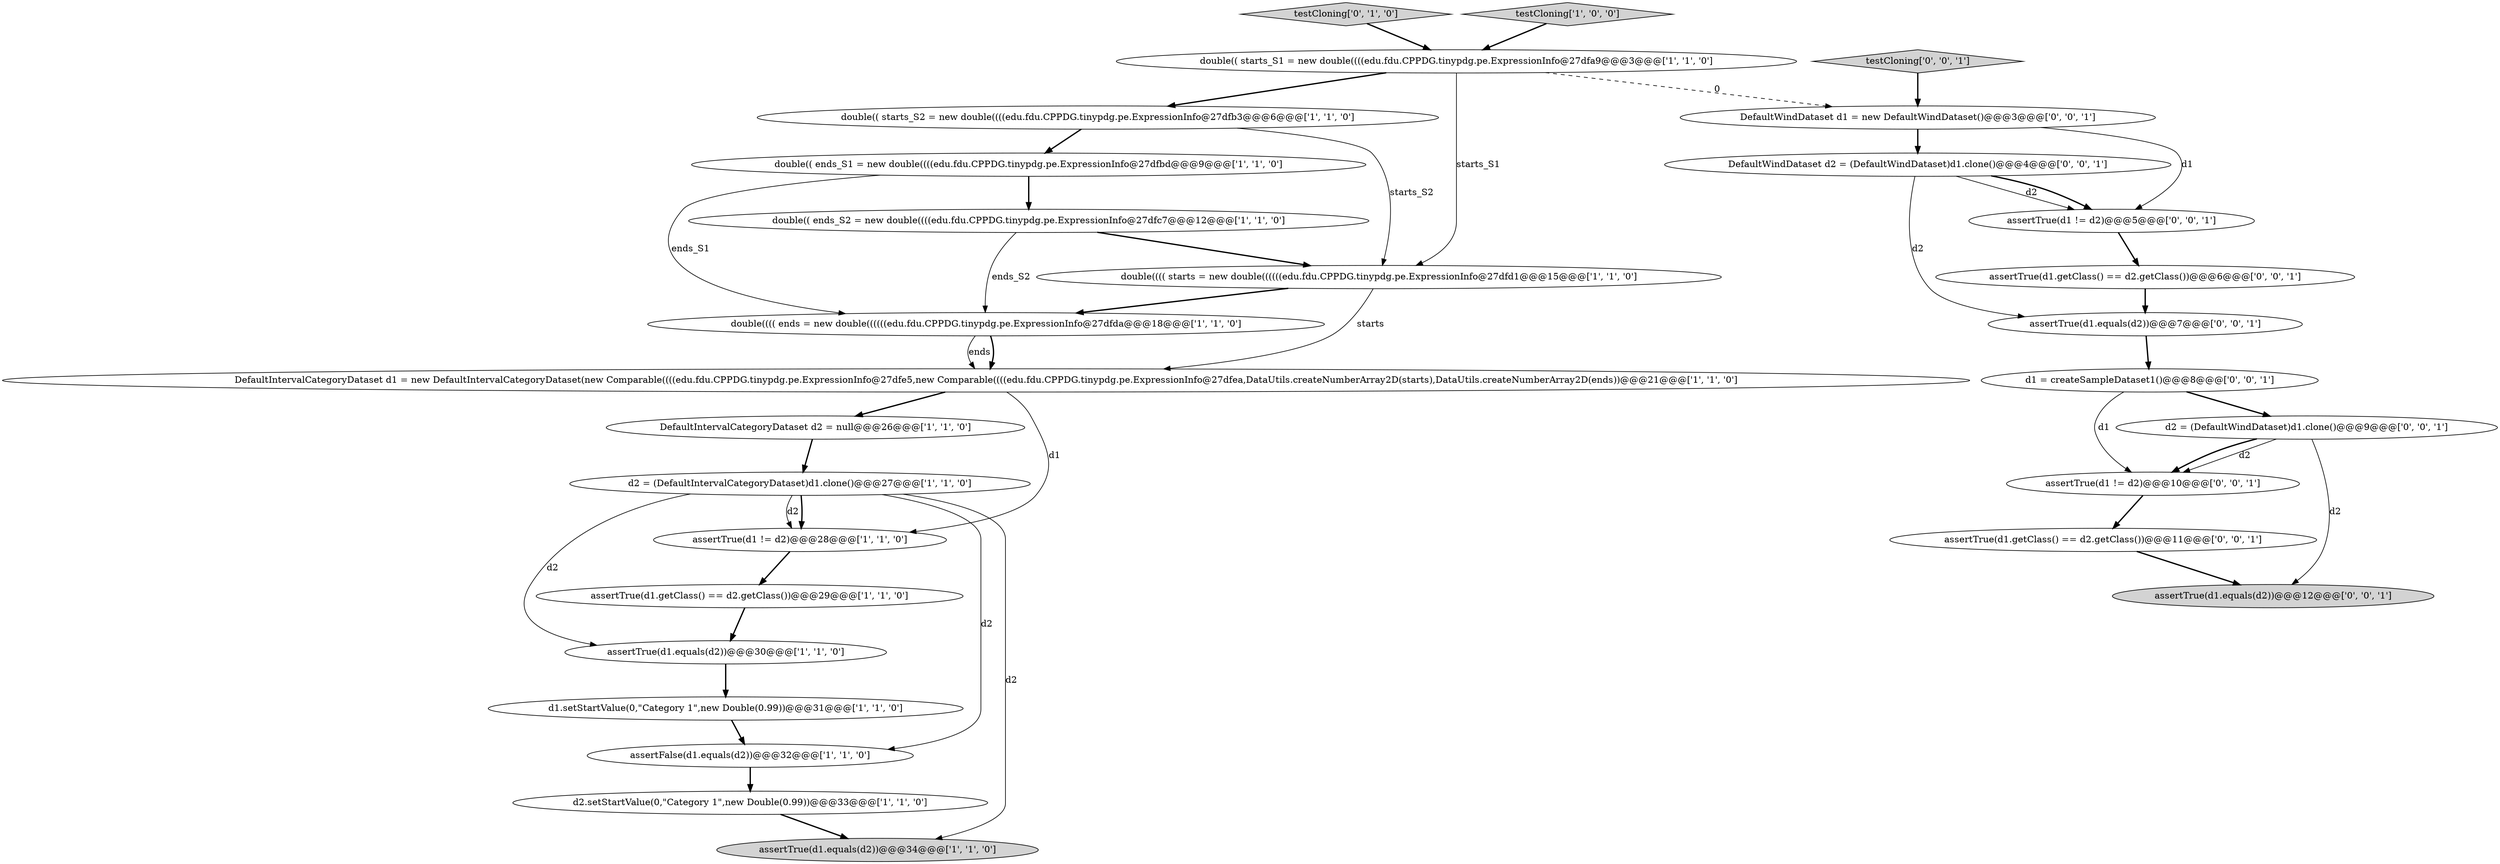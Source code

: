 digraph {
7 [style = filled, label = "double(( starts_S2 = new double((((edu.fdu.CPPDG.tinypdg.pe.ExpressionInfo@27dfb3@@@6@@@['1', '1', '0']", fillcolor = white, shape = ellipse image = "AAA0AAABBB1BBB"];
14 [style = filled, label = "d2 = (DefaultIntervalCategoryDataset)d1.clone()@@@27@@@['1', '1', '0']", fillcolor = white, shape = ellipse image = "AAA0AAABBB1BBB"];
25 [style = filled, label = "assertTrue(d1.equals(d2))@@@7@@@['0', '0', '1']", fillcolor = white, shape = ellipse image = "AAA0AAABBB3BBB"];
27 [style = filled, label = "assertTrue(d1.getClass() == d2.getClass())@@@11@@@['0', '0', '1']", fillcolor = white, shape = ellipse image = "AAA0AAABBB3BBB"];
20 [style = filled, label = "DefaultWindDataset d1 = new DefaultWindDataset()@@@3@@@['0', '0', '1']", fillcolor = white, shape = ellipse image = "AAA0AAABBB3BBB"];
8 [style = filled, label = "double(( ends_S2 = new double((((edu.fdu.CPPDG.tinypdg.pe.ExpressionInfo@27dfc7@@@12@@@['1', '1', '0']", fillcolor = white, shape = ellipse image = "AAA0AAABBB1BBB"];
4 [style = filled, label = "DefaultIntervalCategoryDataset d2 = null@@@26@@@['1', '1', '0']", fillcolor = white, shape = ellipse image = "AAA0AAABBB1BBB"];
6 [style = filled, label = "assertTrue(d1 != d2)@@@28@@@['1', '1', '0']", fillcolor = white, shape = ellipse image = "AAA0AAABBB1BBB"];
13 [style = filled, label = "assertTrue(d1.equals(d2))@@@34@@@['1', '1', '0']", fillcolor = lightgray, shape = ellipse image = "AAA0AAABBB1BBB"];
28 [style = filled, label = "DefaultWindDataset d2 = (DefaultWindDataset)d1.clone()@@@4@@@['0', '0', '1']", fillcolor = white, shape = ellipse image = "AAA0AAABBB3BBB"];
17 [style = filled, label = "testCloning['0', '1', '0']", fillcolor = lightgray, shape = diamond image = "AAA0AAABBB2BBB"];
1 [style = filled, label = "d1.setStartValue(0,\"Category 1\",new Double(0.99))@@@31@@@['1', '1', '0']", fillcolor = white, shape = ellipse image = "AAA0AAABBB1BBB"];
21 [style = filled, label = "testCloning['0', '0', '1']", fillcolor = lightgray, shape = diamond image = "AAA0AAABBB3BBB"];
5 [style = filled, label = "double(((( starts = new double((((((edu.fdu.CPPDG.tinypdg.pe.ExpressionInfo@27dfd1@@@15@@@['1', '1', '0']", fillcolor = white, shape = ellipse image = "AAA0AAABBB1BBB"];
18 [style = filled, label = "assertTrue(d1.getClass() == d2.getClass())@@@6@@@['0', '0', '1']", fillcolor = white, shape = ellipse image = "AAA0AAABBB3BBB"];
3 [style = filled, label = "testCloning['1', '0', '0']", fillcolor = lightgray, shape = diamond image = "AAA0AAABBB1BBB"];
23 [style = filled, label = "d1 = createSampleDataset1()@@@8@@@['0', '0', '1']", fillcolor = white, shape = ellipse image = "AAA0AAABBB3BBB"];
9 [style = filled, label = "double(((( ends = new double((((((edu.fdu.CPPDG.tinypdg.pe.ExpressionInfo@27dfda@@@18@@@['1', '1', '0']", fillcolor = white, shape = ellipse image = "AAA0AAABBB1BBB"];
2 [style = filled, label = "assertTrue(d1.getClass() == d2.getClass())@@@29@@@['1', '1', '0']", fillcolor = white, shape = ellipse image = "AAA0AAABBB1BBB"];
12 [style = filled, label = "assertTrue(d1.equals(d2))@@@30@@@['1', '1', '0']", fillcolor = white, shape = ellipse image = "AAA0AAABBB1BBB"];
19 [style = filled, label = "assertTrue(d1 != d2)@@@10@@@['0', '0', '1']", fillcolor = white, shape = ellipse image = "AAA0AAABBB3BBB"];
15 [style = filled, label = "double(( starts_S1 = new double((((edu.fdu.CPPDG.tinypdg.pe.ExpressionInfo@27dfa9@@@3@@@['1', '1', '0']", fillcolor = white, shape = ellipse image = "AAA0AAABBB1BBB"];
0 [style = filled, label = "double(( ends_S1 = new double((((edu.fdu.CPPDG.tinypdg.pe.ExpressionInfo@27dfbd@@@9@@@['1', '1', '0']", fillcolor = white, shape = ellipse image = "AAA0AAABBB1BBB"];
16 [style = filled, label = "DefaultIntervalCategoryDataset d1 = new DefaultIntervalCategoryDataset(new Comparable((((edu.fdu.CPPDG.tinypdg.pe.ExpressionInfo@27dfe5,new Comparable((((edu.fdu.CPPDG.tinypdg.pe.ExpressionInfo@27dfea,DataUtils.createNumberArray2D(starts),DataUtils.createNumberArray2D(ends))@@@21@@@['1', '1', '0']", fillcolor = white, shape = ellipse image = "AAA0AAABBB1BBB"];
24 [style = filled, label = "assertTrue(d1.equals(d2))@@@12@@@['0', '0', '1']", fillcolor = lightgray, shape = ellipse image = "AAA0AAABBB3BBB"];
26 [style = filled, label = "d2 = (DefaultWindDataset)d1.clone()@@@9@@@['0', '0', '1']", fillcolor = white, shape = ellipse image = "AAA0AAABBB3BBB"];
22 [style = filled, label = "assertTrue(d1 != d2)@@@5@@@['0', '0', '1']", fillcolor = white, shape = ellipse image = "AAA0AAABBB3BBB"];
10 [style = filled, label = "d2.setStartValue(0,\"Category 1\",new Double(0.99))@@@33@@@['1', '1', '0']", fillcolor = white, shape = ellipse image = "AAA0AAABBB1BBB"];
11 [style = filled, label = "assertFalse(d1.equals(d2))@@@32@@@['1', '1', '0']", fillcolor = white, shape = ellipse image = "AAA0AAABBB1BBB"];
25->23 [style = bold, label=""];
14->13 [style = solid, label="d2"];
8->5 [style = bold, label=""];
16->4 [style = bold, label=""];
28->22 [style = solid, label="d2"];
28->25 [style = solid, label="d2"];
9->16 [style = bold, label=""];
26->19 [style = solid, label="d2"];
16->6 [style = solid, label="d1"];
26->24 [style = solid, label="d2"];
0->9 [style = solid, label="ends_S1"];
12->1 [style = bold, label=""];
18->25 [style = bold, label=""];
0->8 [style = bold, label=""];
5->9 [style = bold, label=""];
8->9 [style = solid, label="ends_S2"];
15->7 [style = bold, label=""];
7->5 [style = solid, label="starts_S2"];
9->16 [style = solid, label="ends"];
6->2 [style = bold, label=""];
23->26 [style = bold, label=""];
1->11 [style = bold, label=""];
15->20 [style = dashed, label="0"];
19->27 [style = bold, label=""];
26->19 [style = bold, label=""];
20->22 [style = solid, label="d1"];
28->22 [style = bold, label=""];
27->24 [style = bold, label=""];
11->10 [style = bold, label=""];
21->20 [style = bold, label=""];
10->13 [style = bold, label=""];
14->11 [style = solid, label="d2"];
17->15 [style = bold, label=""];
5->16 [style = solid, label="starts"];
7->0 [style = bold, label=""];
22->18 [style = bold, label=""];
20->28 [style = bold, label=""];
3->15 [style = bold, label=""];
14->6 [style = bold, label=""];
4->14 [style = bold, label=""];
15->5 [style = solid, label="starts_S1"];
23->19 [style = solid, label="d1"];
14->12 [style = solid, label="d2"];
14->6 [style = solid, label="d2"];
2->12 [style = bold, label=""];
}
